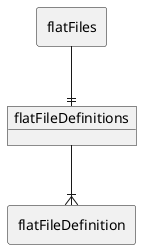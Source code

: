 @startuml
allowmixing
skinparam linetype ortho

rectangle "flatFiles" as p1
rectangle "flatFileDefinition" as c1
object "flatFileDefinitions" as e
p1 --|| e
e --|{ c1
@enduml